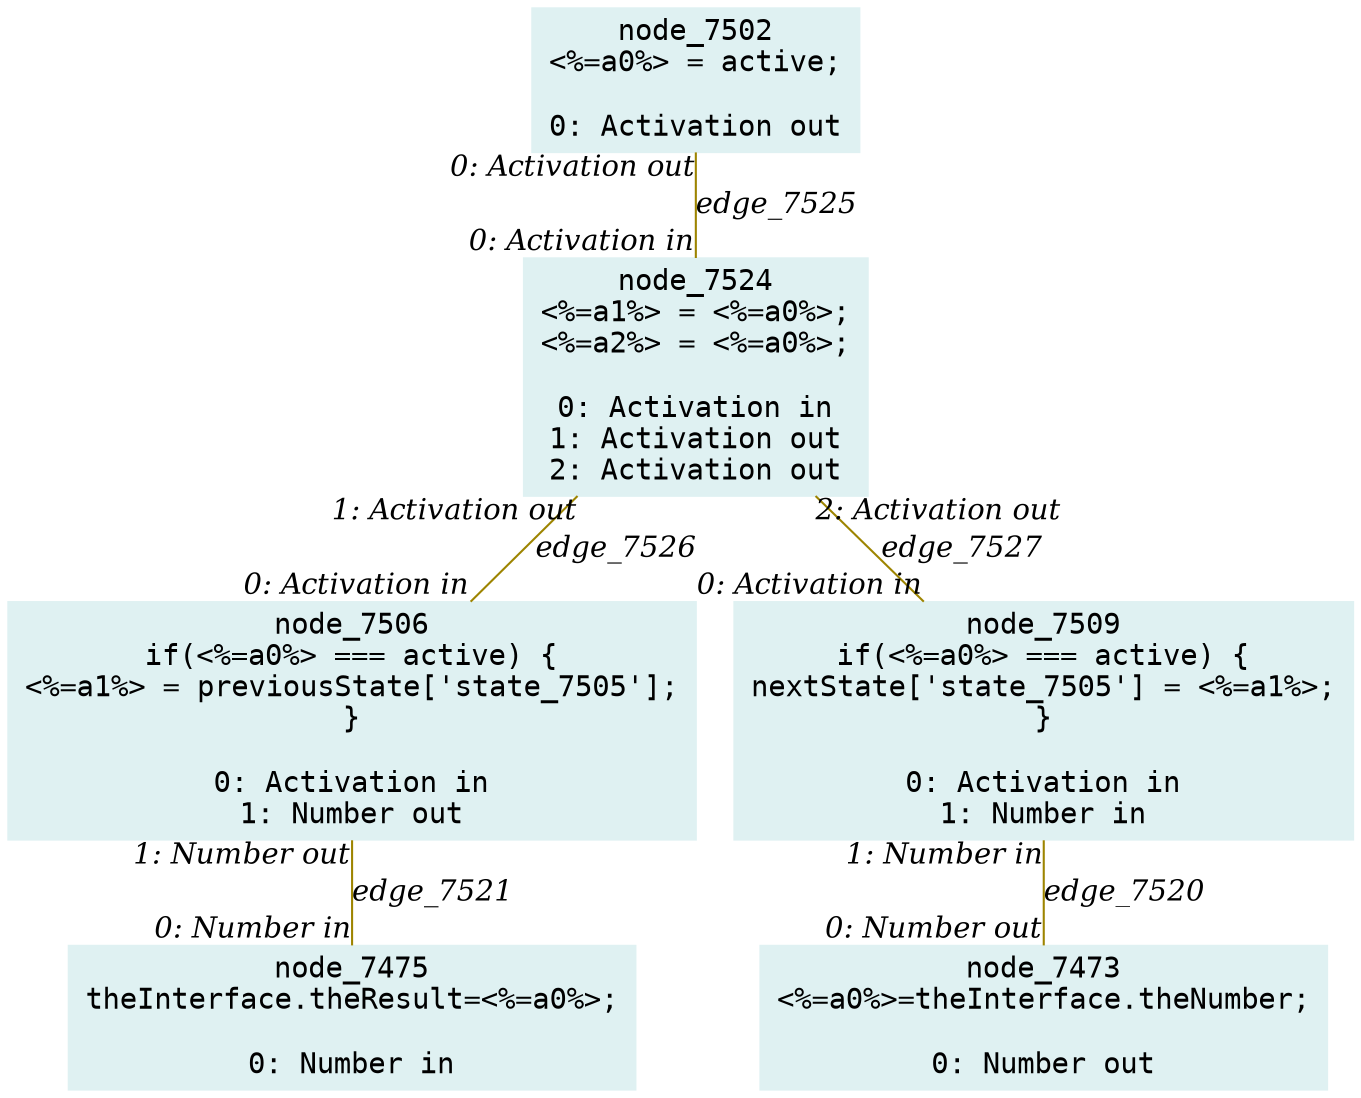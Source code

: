digraph g{node_7473 [shape="box", style="filled", color="#dff1f2", fontname="Courier", label="node_7473
<%=a0%>=theInterface.theNumber;

0: Number out" ]
node_7475 [shape="box", style="filled", color="#dff1f2", fontname="Courier", label="node_7475
theInterface.theResult=<%=a0%>;

0: Number in" ]
node_7502 [shape="box", style="filled", color="#dff1f2", fontname="Courier", label="node_7502
<%=a0%> = active;

0: Activation out" ]
node_7506 [shape="box", style="filled", color="#dff1f2", fontname="Courier", label="node_7506
if(<%=a0%> === active) {
<%=a1%> = previousState['state_7505'];
}

0: Activation in
1: Number out" ]
node_7509 [shape="box", style="filled", color="#dff1f2", fontname="Courier", label="node_7509
if(<%=a0%> === active) {
nextState['state_7505'] = <%=a1%>;
}

0: Activation in
1: Number in" ]
node_7524 [shape="box", style="filled", color="#dff1f2", fontname="Courier", label="node_7524
<%=a1%> = <%=a0%>;
<%=a2%> = <%=a0%>;

0: Activation in
1: Activation out
2: Activation out" ]
node_7509 -> node_7473 [dir=none, arrowHead=none, fontname="Times-Italic", arrowsize=1, color="#9d8400", label="edge_7520",  headlabel="0: Number out", taillabel="1: Number in" ]
node_7506 -> node_7475 [dir=none, arrowHead=none, fontname="Times-Italic", arrowsize=1, color="#9d8400", label="edge_7521",  headlabel="0: Number in", taillabel="1: Number out" ]
node_7502 -> node_7524 [dir=none, arrowHead=none, fontname="Times-Italic", arrowsize=1, color="#9d8400", label="edge_7525",  headlabel="0: Activation in", taillabel="0: Activation out" ]
node_7524 -> node_7506 [dir=none, arrowHead=none, fontname="Times-Italic", arrowsize=1, color="#9d8400", label="edge_7526",  headlabel="0: Activation in", taillabel="1: Activation out" ]
node_7524 -> node_7509 [dir=none, arrowHead=none, fontname="Times-Italic", arrowsize=1, color="#9d8400", label="edge_7527",  headlabel="0: Activation in", taillabel="2: Activation out" ]
}